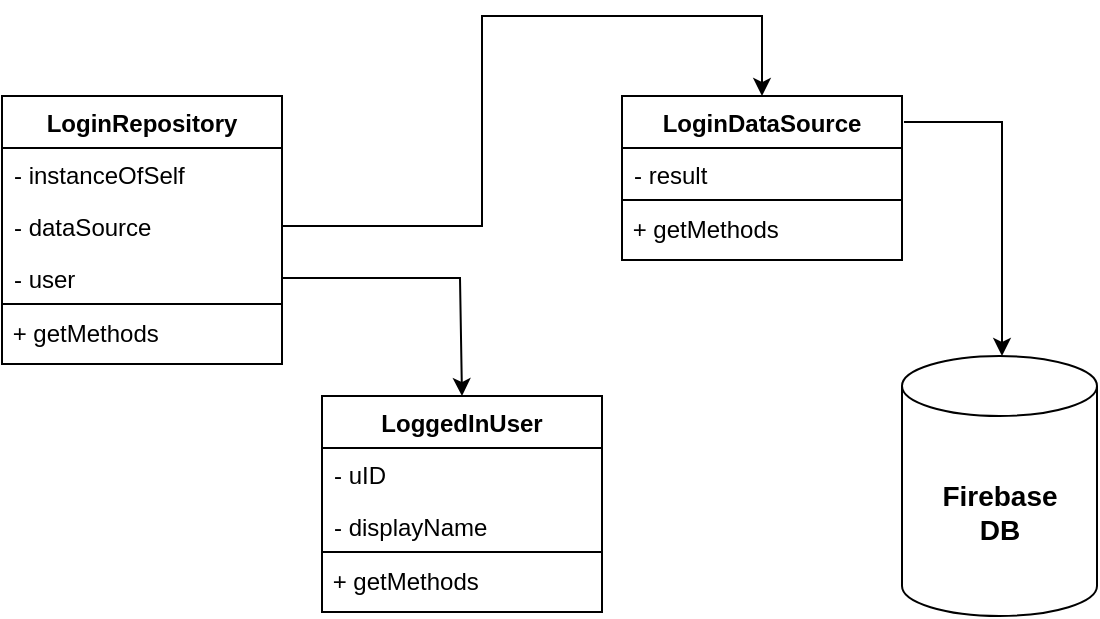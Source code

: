 <mxfile version="14.4.3" type="device"><diagram id="Fw_M6sax1rMLMYlvMM7h" name="Page-1"><mxGraphModel dx="1422" dy="762" grid="1" gridSize="10" guides="1" tooltips="1" connect="1" arrows="1" fold="1" page="1" pageScale="1" pageWidth="850" pageHeight="1100" math="0" shadow="0"><root><mxCell id="0"/><mxCell id="1" parent="0"/><mxCell id="nJOwatzt7KOtns90Br_v-5" style="edgeStyle=orthogonalEdgeStyle;rounded=0;orthogonalLoop=1;jettySize=auto;html=1;exitX=0.25;exitY=0;exitDx=0;exitDy=0;" edge="1" parent="1"><mxGeometry relative="1" as="geometry"><Array as="points"><mxPoint x="738" y="490"/><mxPoint x="738" y="460"/><mxPoint x="480" y="460"/></Array><mxPoint x="540" y="1081" as="targetPoint"/></mxGeometry></mxCell><mxCell id="nJOwatzt7KOtns90Br_v-19" value="LoggedInUser" style="swimlane;fontStyle=1;childLayout=stackLayout;horizontal=1;startSize=26;fillColor=none;horizontalStack=0;resizeParent=1;resizeParentMax=0;resizeLast=0;collapsible=1;marginBottom=0;" vertex="1" parent="1"><mxGeometry x="320" y="430" width="140" height="108" as="geometry"><mxRectangle x="469" y="144" width="60" height="26" as="alternateBounds"/></mxGeometry></mxCell><mxCell id="nJOwatzt7KOtns90Br_v-20" value="- uID" style="text;strokeColor=none;fillColor=none;align=left;verticalAlign=top;spacingLeft=4;spacingRight=4;overflow=hidden;rotatable=0;points=[[0,0.5],[1,0.5]];portConstraint=eastwest;" vertex="1" parent="nJOwatzt7KOtns90Br_v-19"><mxGeometry y="26" width="140" height="26" as="geometry"/></mxCell><mxCell id="nJOwatzt7KOtns90Br_v-22" value="- displayName" style="text;strokeColor=none;fillColor=none;align=left;verticalAlign=top;spacingLeft=4;spacingRight=4;overflow=hidden;rotatable=0;points=[[0,0.5],[1,0.5]];portConstraint=eastwest;" vertex="1" parent="nJOwatzt7KOtns90Br_v-19"><mxGeometry y="52" width="140" height="26" as="geometry"/></mxCell><mxCell id="nJOwatzt7KOtns90Br_v-24" value="&amp;nbsp;+ getMethods" style="rounded=0;whiteSpace=wrap;html=1;align=left;" vertex="1" parent="nJOwatzt7KOtns90Br_v-19"><mxGeometry y="78" width="140" height="30" as="geometry"/></mxCell><mxCell id="nJOwatzt7KOtns90Br_v-31" style="edgeStyle=orthogonalEdgeStyle;rounded=0;orthogonalLoop=1;jettySize=auto;html=1;exitX=0.25;exitY=0;exitDx=0;exitDy=0;" edge="1" parent="1"><mxGeometry relative="1" as="geometry"><Array as="points"><mxPoint x="1498" y="620"/><mxPoint x="1498" y="590"/><mxPoint x="1240" y="590"/></Array><mxPoint x="1300" y="1211" as="targetPoint"/></mxGeometry></mxCell><mxCell id="nJOwatzt7KOtns90Br_v-33" value="&lt;font style=&quot;font-size: 14px&quot;&gt;&lt;b&gt;Firebase&lt;br&gt;DB&lt;/b&gt;&lt;/font&gt;" style="shape=cylinder3;whiteSpace=wrap;html=1;boundedLbl=1;backgroundOutline=1;size=15;" vertex="1" parent="1"><mxGeometry x="610" y="410" width="97.5" height="130" as="geometry"/></mxCell><mxCell id="nJOwatzt7KOtns90Br_v-34" value="LoginRepository" style="swimlane;fontStyle=1;childLayout=stackLayout;horizontal=1;startSize=26;fillColor=none;horizontalStack=0;resizeParent=1;resizeParentMax=0;resizeLast=0;collapsible=1;marginBottom=0;" vertex="1" parent="1"><mxGeometry x="160" y="280" width="140" height="134" as="geometry"><mxRectangle x="469" y="144" width="60" height="26" as="alternateBounds"/></mxGeometry></mxCell><mxCell id="nJOwatzt7KOtns90Br_v-35" value="- instanceOfSelf" style="text;strokeColor=none;fillColor=none;align=left;verticalAlign=top;spacingLeft=4;spacingRight=4;overflow=hidden;rotatable=0;points=[[0,0.5],[1,0.5]];portConstraint=eastwest;" vertex="1" parent="nJOwatzt7KOtns90Br_v-34"><mxGeometry y="26" width="140" height="26" as="geometry"/></mxCell><mxCell id="nJOwatzt7KOtns90Br_v-36" value="- dataSource" style="text;strokeColor=none;fillColor=none;align=left;verticalAlign=top;spacingLeft=4;spacingRight=4;overflow=hidden;rotatable=0;points=[[0,0.5],[1,0.5]];portConstraint=eastwest;" vertex="1" parent="nJOwatzt7KOtns90Br_v-34"><mxGeometry y="52" width="140" height="26" as="geometry"/></mxCell><mxCell id="nJOwatzt7KOtns90Br_v-45" value="- user" style="text;strokeColor=none;fillColor=none;align=left;verticalAlign=top;spacingLeft=4;spacingRight=4;overflow=hidden;rotatable=0;points=[[0,0.5],[1,0.5]];portConstraint=eastwest;" vertex="1" parent="nJOwatzt7KOtns90Br_v-34"><mxGeometry y="78" width="140" height="26" as="geometry"/></mxCell><mxCell id="nJOwatzt7KOtns90Br_v-37" value="&amp;nbsp;+ getMethods" style="rounded=0;whiteSpace=wrap;html=1;align=left;" vertex="1" parent="nJOwatzt7KOtns90Br_v-34"><mxGeometry y="104" width="140" height="30" as="geometry"/></mxCell><mxCell id="nJOwatzt7KOtns90Br_v-38" value="LoginDataSource" style="swimlane;fontStyle=1;childLayout=stackLayout;horizontal=1;startSize=26;fillColor=none;horizontalStack=0;resizeParent=1;resizeParentMax=0;resizeLast=0;collapsible=1;marginBottom=0;" vertex="1" parent="1"><mxGeometry x="470" y="280" width="140" height="82" as="geometry"><mxRectangle x="469" y="144" width="60" height="26" as="alternateBounds"/></mxGeometry></mxCell><mxCell id="nJOwatzt7KOtns90Br_v-40" value="- result" style="text;strokeColor=none;fillColor=none;align=left;verticalAlign=top;spacingLeft=4;spacingRight=4;overflow=hidden;rotatable=0;points=[[0,0.5],[1,0.5]];portConstraint=eastwest;" vertex="1" parent="nJOwatzt7KOtns90Br_v-38"><mxGeometry y="26" width="140" height="26" as="geometry"/></mxCell><mxCell id="nJOwatzt7KOtns90Br_v-41" value="&amp;nbsp;+ getMethods" style="rounded=0;whiteSpace=wrap;html=1;align=left;" vertex="1" parent="nJOwatzt7KOtns90Br_v-38"><mxGeometry y="52" width="140" height="30" as="geometry"/></mxCell><mxCell id="nJOwatzt7KOtns90Br_v-42" value="" style="endArrow=classic;html=1;exitX=1.021;exitY=0.159;exitDx=0;exitDy=0;exitPerimeter=0;entryX=0.5;entryY=0;entryDx=0;entryDy=0;entryPerimeter=0;strokeColor=none;rounded=0;" edge="1" parent="1" source="nJOwatzt7KOtns90Br_v-38" target="nJOwatzt7KOtns90Br_v-33"><mxGeometry width="50" height="50" relative="1" as="geometry"><mxPoint x="370" y="530" as="sourcePoint"/><mxPoint x="660" y="490" as="targetPoint"/><Array as="points"><mxPoint x="660" y="293"/></Array></mxGeometry></mxCell><mxCell id="nJOwatzt7KOtns90Br_v-43" value="" style="endArrow=classic;html=1;exitX=1.007;exitY=0.159;exitDx=0;exitDy=0;exitPerimeter=0;rounded=0;" edge="1" parent="1" source="nJOwatzt7KOtns90Br_v-38"><mxGeometry width="50" height="50" relative="1" as="geometry"><mxPoint x="500" y="510" as="sourcePoint"/><mxPoint x="660" y="410" as="targetPoint"/><Array as="points"><mxPoint x="660" y="293"/></Array></mxGeometry></mxCell><mxCell id="nJOwatzt7KOtns90Br_v-44" value="" style="endArrow=classic;html=1;exitX=1;exitY=0.5;exitDx=0;exitDy=0;entryX=0.5;entryY=0;entryDx=0;entryDy=0;rounded=0;" edge="1" parent="1" source="nJOwatzt7KOtns90Br_v-36" target="nJOwatzt7KOtns90Br_v-38"><mxGeometry width="50" height="50" relative="1" as="geometry"><mxPoint x="400" y="510" as="sourcePoint"/><mxPoint x="450" y="460" as="targetPoint"/><Array as="points"><mxPoint x="400" y="345"/><mxPoint x="400" y="330"/><mxPoint x="400" y="240"/><mxPoint x="540" y="240"/></Array></mxGeometry></mxCell><mxCell id="nJOwatzt7KOtns90Br_v-46" value="" style="endArrow=classic;html=1;exitX=1;exitY=0.5;exitDx=0;exitDy=0;rounded=0;entryX=0.5;entryY=0;entryDx=0;entryDy=0;" edge="1" parent="1" source="nJOwatzt7KOtns90Br_v-45" target="nJOwatzt7KOtns90Br_v-19"><mxGeometry width="50" height="50" relative="1" as="geometry"><mxPoint x="340" y="380.038" as="sourcePoint"/><mxPoint x="389.02" y="497" as="targetPoint"/><Array as="points"><mxPoint x="389" y="371"/></Array></mxGeometry></mxCell></root></mxGraphModel></diagram></mxfile>